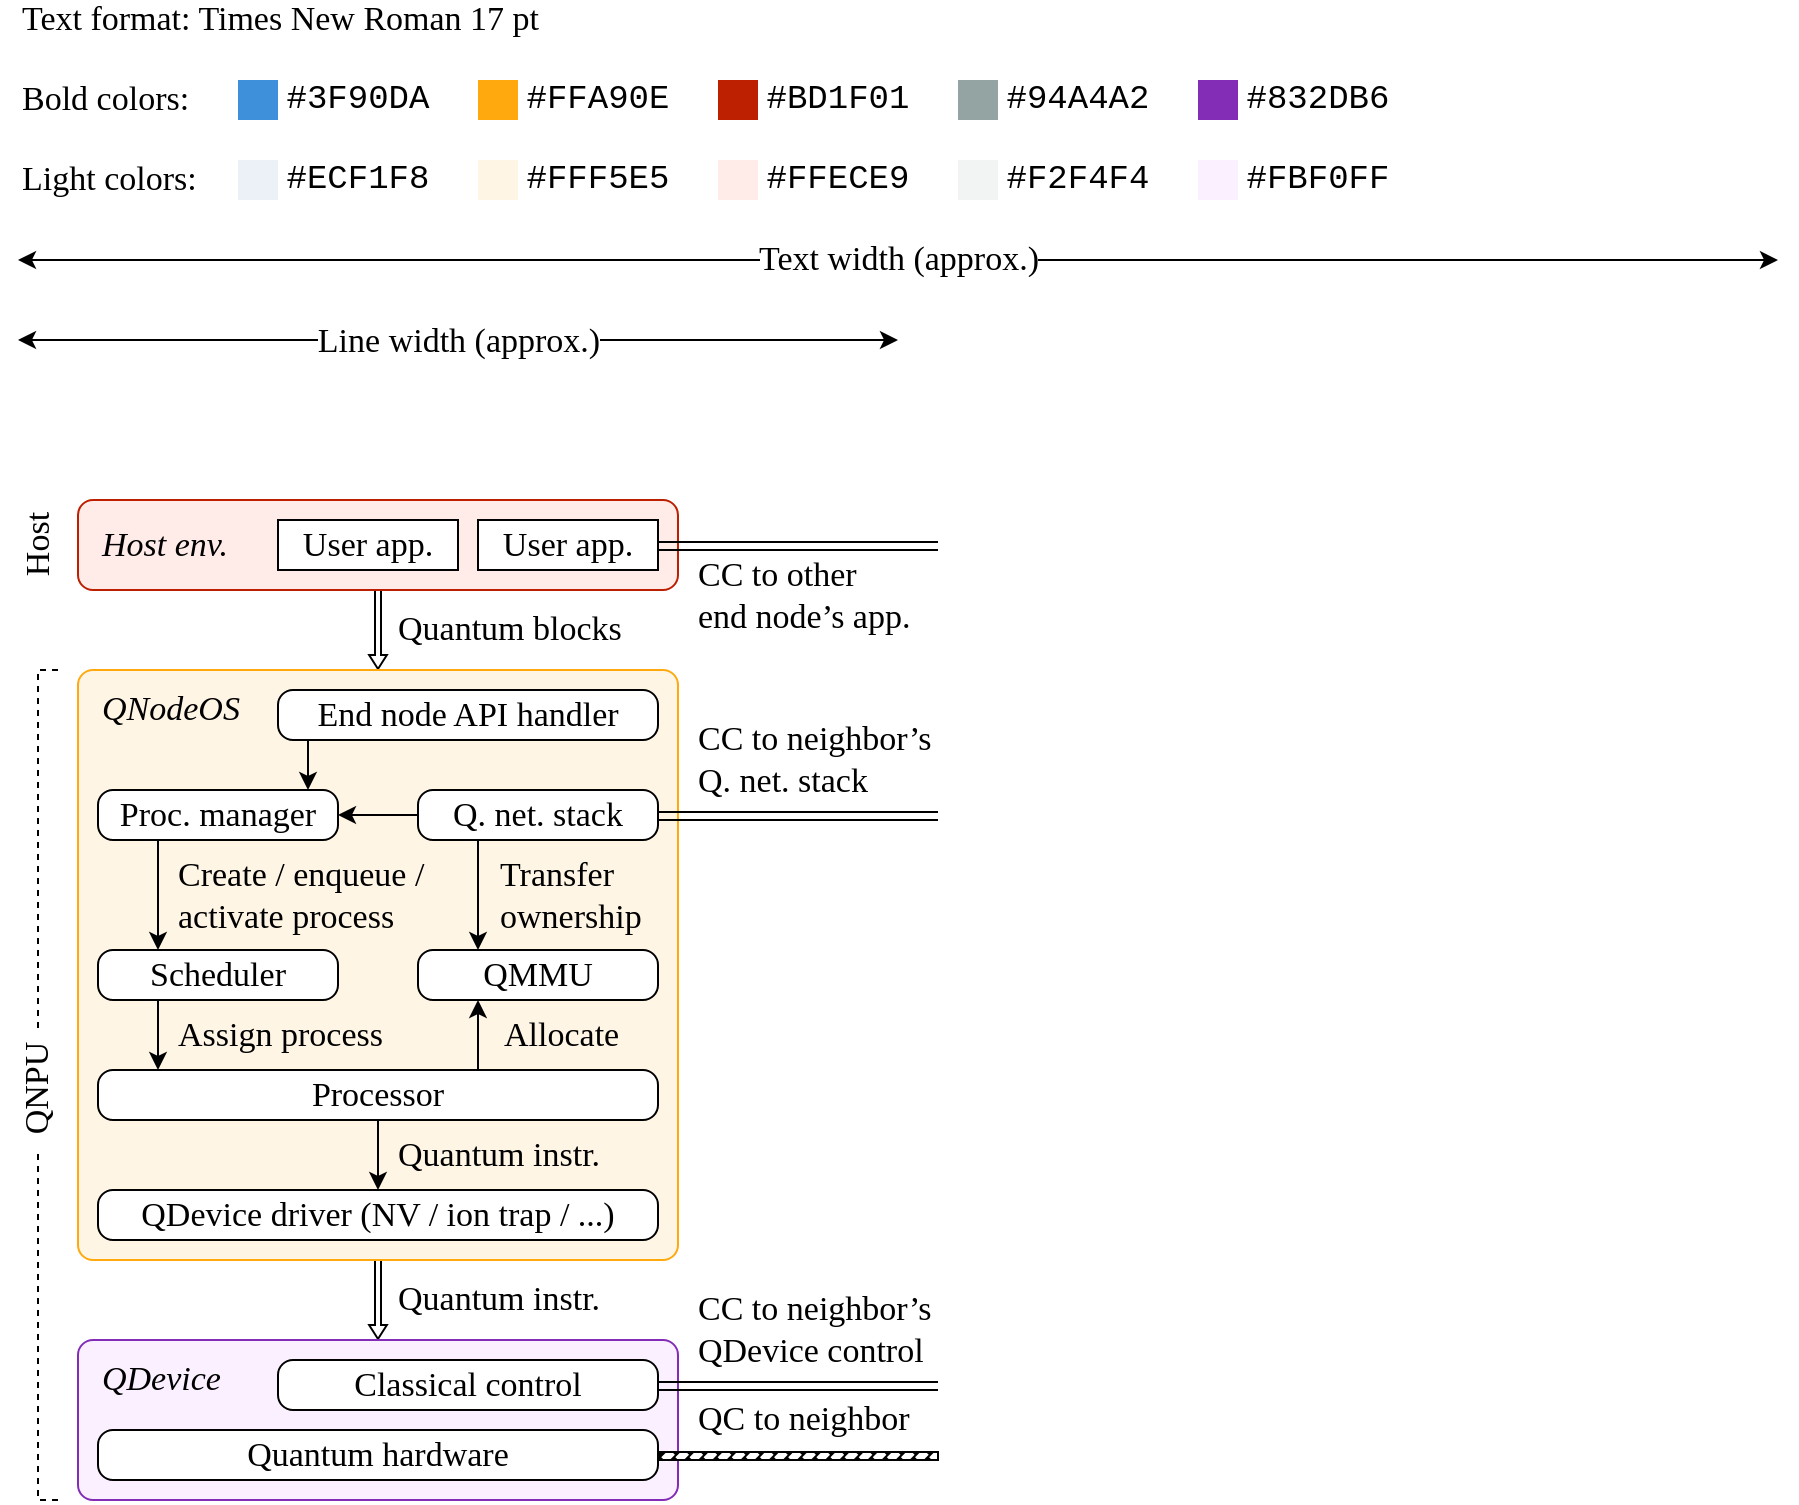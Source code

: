 <mxfile version="17.4.1" type="device"><diagram id="D1HtAhjjhCdzmTIrUNiw" name="Page-1"><mxGraphModel dx="474" dy="263" grid="1" gridSize="10" guides="1" tooltips="1" connect="1" arrows="1" fold="1" page="1" pageScale="1" pageWidth="1100" pageHeight="850" math="0" shadow="0"><root><mxCell id="0"/><mxCell id="1" parent="0"/><mxCell id="3X6UR7vebm-MhE1ssPxp-44" style="edgeStyle=orthogonalEdgeStyle;rounded=0;orthogonalLoop=1;jettySize=auto;html=1;entryX=0.5;entryY=0;entryDx=0;entryDy=0;shape=flexArrow;endWidth=4.88;endSize=2;width=3;startSize=5;" parent="1" edge="1"><mxGeometry relative="1" as="geometry"><mxPoint x="300" y="322" as="sourcePoint"/><mxPoint x="300" y="365" as="targetPoint"/></mxGeometry></mxCell><mxCell id="3X6UR7vebm-MhE1ssPxp-39" style="edgeStyle=orthogonalEdgeStyle;rounded=0;orthogonalLoop=1;jettySize=auto;html=1;entryX=0.5;entryY=0;entryDx=0;entryDy=0;shape=flexArrow;endWidth=4.88;endSize=2;width=3;startSize=5;" parent="1" edge="1"><mxGeometry relative="1" as="geometry"><mxPoint x="300" y="657" as="sourcePoint"/><mxPoint x="300" y="700" as="targetPoint"/></mxGeometry></mxCell><mxCell id="3X6UR7vebm-MhE1ssPxp-5" value="QNodeOS" style="rounded=1;whiteSpace=wrap;html=1;strokeWidth=1;fontFamily=Times New Roman;fontSize=17;align=left;verticalAlign=top;spacingRight=0;spacingLeft=12;spacingTop=5;spacing=0;absoluteArcSize=1;arcSize=15;fontStyle=2;shadow=0;sketch=0;strokeColor=#FFA90E;fillColor=#FFF5E5;" parent="1" vertex="1"><mxGeometry x="150" y="365" width="300" height="295" as="geometry"/></mxCell><mxCell id="HOQ9eJgj0v2eyHVtLmr2-1" value="" style="endArrow=classic;startArrow=classic;html=1;" parent="1" edge="1"><mxGeometry width="50" height="50" relative="1" as="geometry"><mxPoint x="120" y="160" as="sourcePoint"/><mxPoint x="1000" y="160" as="targetPoint"/></mxGeometry></mxCell><mxCell id="HOQ9eJgj0v2eyHVtLmr2-7" value="Text width (approx.)" style="edgeLabel;html=1;align=center;verticalAlign=middle;resizable=0;points=[];fontSize=17;fontFamily=Times New Roman;" parent="HOQ9eJgj0v2eyHVtLmr2-1" vertex="1" connectable="0"><mxGeometry x="0.509" relative="1" as="geometry"><mxPoint x="-224.17" as="offset"/></mxGeometry></mxCell><mxCell id="HOQ9eJgj0v2eyHVtLmr2-2" value="" style="endArrow=classic;startArrow=classic;html=1;" parent="1" edge="1"><mxGeometry width="50" height="50" relative="1" as="geometry"><mxPoint x="120" y="200" as="sourcePoint"/><mxPoint x="560" y="200" as="targetPoint"/></mxGeometry></mxCell><mxCell id="HOQ9eJgj0v2eyHVtLmr2-6" value="Line width (approx.)" style="edgeLabel;html=1;align=center;verticalAlign=middle;resizable=0;points=[];fontSize=17;fontFamily=Times New Roman;spacingLeft=0;" parent="HOQ9eJgj0v2eyHVtLmr2-2" vertex="1" connectable="0"><mxGeometry x="0.038" y="-1" relative="1" as="geometry"><mxPoint x="-8.33" as="offset"/></mxGeometry></mxCell><mxCell id="HOQ9eJgj0v2eyHVtLmr2-10" value="Text format: Times New Roman 17 pt" style="text;html=1;strokeColor=none;fillColor=none;align=left;verticalAlign=middle;whiteSpace=wrap;rounded=0;fontFamily=Times New Roman;fontSize=17;" parent="1" vertex="1"><mxGeometry x="120" y="30" width="280" height="20" as="geometry"/></mxCell><mxCell id="HOQ9eJgj0v2eyHVtLmr2-24" value="Bold colors:" style="text;html=1;strokeColor=none;fillColor=none;align=left;verticalAlign=middle;whiteSpace=wrap;rounded=0;fontFamily=Times New Roman;fontSize=17;" parent="1" vertex="1"><mxGeometry x="120" y="70" width="100" height="20" as="geometry"/></mxCell><mxCell id="HOQ9eJgj0v2eyHVtLmr2-25" value="" style="rounded=0;whiteSpace=wrap;html=1;fontFamily=Times New Roman;fontSize=17;align=center;strokeColor=none;fillColor=#3f90da;" parent="1" vertex="1"><mxGeometry x="230" y="70" width="20" height="20" as="geometry"/></mxCell><mxCell id="HOQ9eJgj0v2eyHVtLmr2-26" value="" style="rounded=0;whiteSpace=wrap;html=1;fontFamily=Times New Roman;fontSize=17;align=center;strokeColor=none;fillColor=#ffa90e;" parent="1" vertex="1"><mxGeometry x="350" y="70" width="20" height="20" as="geometry"/></mxCell><mxCell id="HOQ9eJgj0v2eyHVtLmr2-27" value="" style="rounded=0;whiteSpace=wrap;html=1;fontFamily=Times New Roman;fontSize=17;align=center;strokeColor=none;fillColor=#bd1f01;" parent="1" vertex="1"><mxGeometry x="470" y="70" width="20" height="20" as="geometry"/></mxCell><mxCell id="HOQ9eJgj0v2eyHVtLmr2-28" value="" style="rounded=0;whiteSpace=wrap;html=1;fontFamily=Times New Roman;fontSize=17;align=center;strokeColor=none;fillColor=#94A4A2;" parent="1" vertex="1"><mxGeometry x="590" y="70" width="20" height="20" as="geometry"/></mxCell><mxCell id="HOQ9eJgj0v2eyHVtLmr2-29" value="&lt;span style=&quot;text-align: left&quot;&gt;#94A4A2&lt;/span&gt;" style="text;html=1;strokeColor=none;fillColor=none;align=center;verticalAlign=middle;whiteSpace=wrap;rounded=0;fontFamily=Courier New;fontSize=17;" parent="1" vertex="1"><mxGeometry x="610" y="70" width="80" height="20" as="geometry"/></mxCell><mxCell id="HOQ9eJgj0v2eyHVtLmr2-30" value="&lt;span style=&quot;text-align: left&quot;&gt;#BD1F01&lt;/span&gt;" style="text;html=1;strokeColor=none;fillColor=none;align=center;verticalAlign=middle;whiteSpace=wrap;rounded=0;fontFamily=Courier New;fontSize=17;" parent="1" vertex="1"><mxGeometry x="490" y="70" width="80" height="20" as="geometry"/></mxCell><mxCell id="HOQ9eJgj0v2eyHVtLmr2-31" value="&lt;span style=&quot;text-align: left&quot;&gt;#FFA90E&lt;/span&gt;" style="text;html=1;strokeColor=none;fillColor=none;align=center;verticalAlign=middle;whiteSpace=wrap;rounded=0;fontFamily=Courier New;fontSize=17;" parent="1" vertex="1"><mxGeometry x="370" y="70" width="80" height="20" as="geometry"/></mxCell><mxCell id="HOQ9eJgj0v2eyHVtLmr2-32" value="&lt;span style=&quot;text-align: left&quot;&gt;#3F90DA&lt;/span&gt;" style="text;html=1;strokeColor=none;fillColor=none;align=center;verticalAlign=middle;whiteSpace=wrap;rounded=0;fontFamily=Courier New;fontSize=17;" parent="1" vertex="1"><mxGeometry x="250" y="70" width="80" height="20" as="geometry"/></mxCell><mxCell id="HOQ9eJgj0v2eyHVtLmr2-33" value="Light colors:" style="text;html=1;strokeColor=none;fillColor=none;align=left;verticalAlign=middle;whiteSpace=wrap;rounded=0;fontFamily=Times New Roman;fontSize=17;" parent="1" vertex="1"><mxGeometry x="120" y="110" width="100" height="20" as="geometry"/></mxCell><mxCell id="HOQ9eJgj0v2eyHVtLmr2-34" value="" style="rounded=0;whiteSpace=wrap;html=1;fontFamily=Times New Roman;fontSize=17;align=center;strokeColor=none;fillColor=#ecf1f8;" parent="1" vertex="1"><mxGeometry x="230" y="110" width="20" height="20" as="geometry"/></mxCell><mxCell id="HOQ9eJgj0v2eyHVtLmr2-35" value="" style="rounded=0;whiteSpace=wrap;html=1;fontFamily=Times New Roman;fontSize=17;align=center;strokeColor=none;fillColor=#fff5e5;" parent="1" vertex="1"><mxGeometry x="350" y="110" width="20" height="20" as="geometry"/></mxCell><mxCell id="HOQ9eJgj0v2eyHVtLmr2-36" value="" style="rounded=0;whiteSpace=wrap;html=1;fontFamily=Times New Roman;fontSize=17;align=center;strokeColor=none;fillColor=#ffece9;" parent="1" vertex="1"><mxGeometry x="470" y="110" width="20" height="20" as="geometry"/></mxCell><mxCell id="HOQ9eJgj0v2eyHVtLmr2-37" value="" style="rounded=0;whiteSpace=wrap;html=1;fontFamily=Times New Roman;fontSize=17;align=center;strokeColor=none;fillColor=#F2F4F4;" parent="1" vertex="1"><mxGeometry x="590" y="110" width="20" height="20" as="geometry"/></mxCell><mxCell id="HOQ9eJgj0v2eyHVtLmr2-38" value="&lt;span style=&quot;text-align: left&quot;&gt;#&lt;/span&gt;F2F4F4" style="text;html=1;strokeColor=none;fillColor=none;align=center;verticalAlign=middle;whiteSpace=wrap;rounded=0;fontFamily=Courier New;fontSize=17;" parent="1" vertex="1"><mxGeometry x="610" y="110" width="80" height="20" as="geometry"/></mxCell><mxCell id="HOQ9eJgj0v2eyHVtLmr2-39" value="&lt;span style=&quot;text-align: left&quot;&gt;#&lt;/span&gt;FFECE9" style="text;html=1;strokeColor=none;fillColor=none;align=center;verticalAlign=middle;whiteSpace=wrap;rounded=0;fontFamily=Courier New;fontSize=17;" parent="1" vertex="1"><mxGeometry x="490" y="110" width="80" height="20" as="geometry"/></mxCell><mxCell id="HOQ9eJgj0v2eyHVtLmr2-40" value="&lt;span style=&quot;text-align: left&quot;&gt;#&lt;/span&gt;FFF5E5" style="text;html=1;strokeColor=none;fillColor=none;align=center;verticalAlign=middle;whiteSpace=wrap;rounded=0;fontFamily=Courier New;fontSize=17;" parent="1" vertex="1"><mxGeometry x="370" y="110" width="80" height="20" as="geometry"/></mxCell><mxCell id="HOQ9eJgj0v2eyHVtLmr2-41" value="&lt;span style=&quot;text-align: left&quot;&gt;#&lt;/span&gt;ECF1F8" style="text;html=1;strokeColor=none;fillColor=none;align=center;verticalAlign=middle;whiteSpace=wrap;rounded=0;fontFamily=Courier New;fontSize=17;" parent="1" vertex="1"><mxGeometry x="250" y="110" width="80" height="20" as="geometry"/></mxCell><mxCell id="PxhoU1N86w6rkpq-SPUx-25" value="" style="rounded=0;whiteSpace=wrap;html=1;fontFamily=Times New Roman;fontSize=17;align=center;strokeColor=none;fillColor=#832DB6;" parent="1" vertex="1"><mxGeometry x="710" y="70" width="20" height="20" as="geometry"/></mxCell><mxCell id="PxhoU1N86w6rkpq-SPUx-26" value="&lt;span style=&quot;text-align: left&quot;&gt;#&lt;/span&gt;832DB6" style="text;html=1;strokeColor=none;fillColor=none;align=center;verticalAlign=middle;whiteSpace=wrap;rounded=0;fontFamily=Courier New;fontSize=17;" parent="1" vertex="1"><mxGeometry x="730" y="70" width="80" height="20" as="geometry"/></mxCell><mxCell id="PxhoU1N86w6rkpq-SPUx-27" value="" style="rounded=0;whiteSpace=wrap;html=1;fontFamily=Times New Roman;fontSize=17;align=center;strokeColor=none;fillColor=#FBF0FF;" parent="1" vertex="1"><mxGeometry x="710" y="110" width="20" height="20" as="geometry"/></mxCell><mxCell id="PxhoU1N86w6rkpq-SPUx-28" value="&lt;span style=&quot;text-align: left&quot;&gt;#&lt;/span&gt;FBF0FF" style="text;html=1;strokeColor=none;fillColor=none;align=center;verticalAlign=middle;whiteSpace=wrap;rounded=0;fontFamily=Courier New;fontSize=17;" parent="1" vertex="1"><mxGeometry x="730" y="110" width="80" height="20" as="geometry"/></mxCell><mxCell id="3X6UR7vebm-MhE1ssPxp-1" value="Host env." style="rounded=1;whiteSpace=wrap;html=1;strokeWidth=1;fontFamily=Times New Roman;fontSize=17;align=left;verticalAlign=middle;spacingRight=0;spacingLeft=12;spacingTop=0;spacing=0;absoluteArcSize=1;arcSize=15;fontStyle=2;shadow=0;sketch=0;fillColor=#FFECE9;strokeColor=#BD1F01;" parent="1" vertex="1"><mxGeometry x="150" y="280" width="300" height="45" as="geometry"/></mxCell><mxCell id="3X6UR7vebm-MhE1ssPxp-2" value="User app." style="rounded=0;whiteSpace=wrap;html=1;strokeWidth=1;fontFamily=Times New Roman;fontSize=17;align=center;spacing=0;" parent="1" vertex="1"><mxGeometry x="250" y="290" width="90" height="25" as="geometry"/></mxCell><mxCell id="3X6UR7vebm-MhE1ssPxp-3" value="User app." style="rounded=0;whiteSpace=wrap;html=1;strokeWidth=1;fontFamily=Times New Roman;fontSize=17;align=center;spacing=0;" parent="1" vertex="1"><mxGeometry x="350" y="290" width="90" height="25" as="geometry"/></mxCell><mxCell id="3X6UR7vebm-MhE1ssPxp-6" value="End node API handler" style="rounded=1;whiteSpace=wrap;html=1;strokeWidth=1;fontFamily=Times New Roman;fontSize=17;align=center;verticalAlign=middle;spacing=0;absoluteArcSize=1;arcSize=15;" parent="1" vertex="1"><mxGeometry x="250" y="375" width="190" height="25" as="geometry"/></mxCell><mxCell id="3X6UR7vebm-MhE1ssPxp-7" value="Scheduler" style="rounded=1;whiteSpace=wrap;html=1;strokeWidth=1;fontFamily=Times New Roman;fontSize=17;align=center;verticalAlign=middle;spacing=0;absoluteArcSize=1;arcSize=15;" parent="1" vertex="1"><mxGeometry x="160" y="505" width="120" height="25" as="geometry"/></mxCell><mxCell id="3X6UR7vebm-MhE1ssPxp-8" value="Processor" style="rounded=1;whiteSpace=wrap;html=1;strokeWidth=1;fontFamily=Times New Roman;fontSize=17;align=center;verticalAlign=middle;spacing=0;absoluteArcSize=1;arcSize=15;" parent="1" vertex="1"><mxGeometry x="160" y="565" width="280" height="25" as="geometry"/></mxCell><mxCell id="3X6UR7vebm-MhE1ssPxp-9" value="Proc. manager" style="rounded=1;whiteSpace=wrap;html=1;strokeWidth=1;fontFamily=Times New Roman;fontSize=17;align=center;verticalAlign=middle;spacing=0;absoluteArcSize=1;arcSize=15;" parent="1" vertex="1"><mxGeometry x="160" y="425" width="120" height="25" as="geometry"/></mxCell><mxCell id="3X6UR7vebm-MhE1ssPxp-14" style="edgeStyle=orthogonalEdgeStyle;rounded=0;orthogonalLoop=1;jettySize=auto;html=1;exitX=0;exitY=0.5;exitDx=0;exitDy=0;entryX=1;entryY=0.5;entryDx=0;entryDy=0;" parent="1" source="3X6UR7vebm-MhE1ssPxp-10" target="3X6UR7vebm-MhE1ssPxp-9" edge="1"><mxGeometry relative="1" as="geometry"/></mxCell><mxCell id="3X6UR7vebm-MhE1ssPxp-10" value="Q. net. stack" style="rounded=1;whiteSpace=wrap;html=1;strokeWidth=1;fontFamily=Times New Roman;fontSize=17;align=center;verticalAlign=middle;spacing=0;absoluteArcSize=1;arcSize=15;" parent="1" vertex="1"><mxGeometry x="320" y="425" width="120" height="25" as="geometry"/></mxCell><mxCell id="3X6UR7vebm-MhE1ssPxp-11" value="QMMU" style="rounded=1;whiteSpace=wrap;html=1;strokeWidth=1;fontFamily=Times New Roman;fontSize=17;align=center;verticalAlign=middle;spacing=0;absoluteArcSize=1;arcSize=15;" parent="1" vertex="1"><mxGeometry x="320" y="505" width="120" height="25" as="geometry"/></mxCell><mxCell id="3X6UR7vebm-MhE1ssPxp-12" value="QDevice driver (NV / ion trap / ...)" style="rounded=1;whiteSpace=wrap;html=1;strokeWidth=1;fontFamily=Times New Roman;fontSize=17;align=center;verticalAlign=middle;spacing=0;absoluteArcSize=1;arcSize=15;" parent="1" vertex="1"><mxGeometry x="160" y="625" width="280" height="25" as="geometry"/></mxCell><mxCell id="3X6UR7vebm-MhE1ssPxp-17" style="edgeStyle=orthogonalEdgeStyle;rounded=0;orthogonalLoop=1;jettySize=auto;html=1;entryX=0.5;entryY=0;entryDx=0;entryDy=0;" parent="1" edge="1"><mxGeometry relative="1" as="geometry"><mxPoint x="190" y="530" as="sourcePoint"/><mxPoint x="190.0" y="565" as="targetPoint"/></mxGeometry></mxCell><mxCell id="3X6UR7vebm-MhE1ssPxp-22" value="Assign process" style="text;html=1;strokeColor=none;fillColor=none;align=left;verticalAlign=middle;whiteSpace=wrap;rounded=0;fontFamily=Times New Roman;fontSize=17;spacing=0;" parent="1" vertex="1"><mxGeometry x="200" y="530" width="110" height="35" as="geometry"/></mxCell><mxCell id="3X6UR7vebm-MhE1ssPxp-23" style="edgeStyle=orthogonalEdgeStyle;rounded=0;orthogonalLoop=1;jettySize=auto;html=1;entryX=0.5;entryY=0;entryDx=0;entryDy=0;" parent="1" edge="1"><mxGeometry relative="1" as="geometry"><mxPoint x="190" y="450" as="sourcePoint"/><mxPoint x="190" y="505" as="targetPoint"/></mxGeometry></mxCell><mxCell id="3X6UR7vebm-MhE1ssPxp-24" value="Create / enqueue / activate process" style="text;html=1;strokeColor=none;fillColor=none;align=left;verticalAlign=middle;whiteSpace=wrap;rounded=0;fontFamily=Times New Roman;fontSize=17;spacing=0;" parent="1" vertex="1"><mxGeometry x="200" y="450" width="130" height="55" as="geometry"/></mxCell><mxCell id="3X6UR7vebm-MhE1ssPxp-27" style="edgeStyle=orthogonalEdgeStyle;rounded=0;orthogonalLoop=1;jettySize=auto;html=1;entryX=0.5;entryY=0;entryDx=0;entryDy=0;" parent="1" edge="1"><mxGeometry relative="1" as="geometry"><mxPoint x="265" y="400" as="sourcePoint"/><mxPoint x="265" y="425" as="targetPoint"/></mxGeometry></mxCell><mxCell id="3X6UR7vebm-MhE1ssPxp-29" style="edgeStyle=orthogonalEdgeStyle;rounded=0;orthogonalLoop=1;jettySize=auto;html=1;entryX=0.5;entryY=0;entryDx=0;entryDy=0;" parent="1" edge="1"><mxGeometry relative="1" as="geometry"><mxPoint x="350" y="565" as="sourcePoint"/><mxPoint x="350" y="530" as="targetPoint"/></mxGeometry></mxCell><mxCell id="3X6UR7vebm-MhE1ssPxp-30" value="Allocate" style="text;html=1;strokeColor=none;fillColor=none;align=left;verticalAlign=middle;whiteSpace=wrap;rounded=0;fontFamily=Times New Roman;fontSize=17;spacing=0;" parent="1" vertex="1"><mxGeometry x="362.5" y="530" width="67.5" height="35" as="geometry"/></mxCell><mxCell id="3X6UR7vebm-MhE1ssPxp-31" style="edgeStyle=orthogonalEdgeStyle;rounded=0;orthogonalLoop=1;jettySize=auto;html=1;entryX=0.5;entryY=0;entryDx=0;entryDy=0;" parent="1" edge="1"><mxGeometry relative="1" as="geometry"><mxPoint x="350" y="450" as="sourcePoint"/><mxPoint x="350" y="505" as="targetPoint"/></mxGeometry></mxCell><mxCell id="3X6UR7vebm-MhE1ssPxp-32" value="Transfer ownership" style="text;html=1;strokeColor=none;fillColor=none;align=left;verticalAlign=middle;whiteSpace=wrap;rounded=0;fontFamily=Times New Roman;fontSize=17;spacing=0;" parent="1" vertex="1"><mxGeometry x="360.5" y="450" width="79.5" height="55" as="geometry"/></mxCell><mxCell id="3X6UR7vebm-MhE1ssPxp-35" style="edgeStyle=orthogonalEdgeStyle;rounded=0;orthogonalLoop=1;jettySize=auto;html=1;entryX=0.5;entryY=0;entryDx=0;entryDy=0;" parent="1" edge="1"><mxGeometry relative="1" as="geometry"><mxPoint x="300" y="590" as="sourcePoint"/><mxPoint x="300" y="625" as="targetPoint"/></mxGeometry></mxCell><mxCell id="3X6UR7vebm-MhE1ssPxp-36" value="Quantum instr." style="text;html=1;strokeColor=none;fillColor=none;align=left;verticalAlign=middle;whiteSpace=wrap;rounded=0;fontFamily=Times New Roman;fontSize=17;spacing=0;" parent="1" vertex="1"><mxGeometry x="310" y="590" width="125" height="35" as="geometry"/></mxCell><mxCell id="3X6UR7vebm-MhE1ssPxp-38" value="QDevice" style="rounded=1;whiteSpace=wrap;html=1;strokeWidth=1;fontFamily=Times New Roman;fontSize=17;align=left;verticalAlign=top;spacingRight=0;spacingLeft=12;spacingTop=5;spacing=0;absoluteArcSize=1;arcSize=15;fontStyle=2;shadow=0;sketch=0;strokeColor=#832DB6;fillColor=#FBF0FF;horizontal=1;" parent="1" vertex="1"><mxGeometry x="150" y="700" width="300" height="80" as="geometry"/></mxCell><mxCell id="3X6UR7vebm-MhE1ssPxp-40" value="Quantum instr." style="text;html=1;strokeColor=none;fillColor=none;align=left;verticalAlign=middle;whiteSpace=wrap;rounded=0;fontFamily=Times New Roman;fontSize=17;spacing=0;" parent="1" vertex="1"><mxGeometry x="310" y="660" width="125" height="40" as="geometry"/></mxCell><mxCell id="3X6UR7vebm-MhE1ssPxp-41" value="" style="endArrow=none;html=1;rounded=0;dashed=1;" parent="1" edge="1"><mxGeometry width="50" height="50" relative="1" as="geometry"><mxPoint x="140" y="780" as="sourcePoint"/><mxPoint x="140" y="365" as="targetPoint"/><Array as="points"><mxPoint x="130" y="780"/><mxPoint x="130" y="365"/></Array></mxGeometry></mxCell><mxCell id="3X6UR7vebm-MhE1ssPxp-42" value="QNPU" style="rounded=0;whiteSpace=wrap;html=1;strokeWidth=1;fontFamily=Times New Roman;fontSize=17;align=center;spacing=0;horizontal=0;strokeColor=none;" parent="1" vertex="1"><mxGeometry x="120" y="544" width="20" height="60" as="geometry"/></mxCell><mxCell id="3X6UR7vebm-MhE1ssPxp-43" value="Host" style="rounded=0;whiteSpace=wrap;html=1;strokeWidth=1;fontFamily=Times New Roman;fontSize=17;align=center;spacing=0;horizontal=0;strokeColor=none;" parent="1" vertex="1"><mxGeometry x="120" y="280" width="20" height="45" as="geometry"/></mxCell><mxCell id="3X6UR7vebm-MhE1ssPxp-45" value="Quantum blocks" style="text;html=1;strokeColor=none;fillColor=none;align=left;verticalAlign=middle;whiteSpace=wrap;rounded=0;fontFamily=Times New Roman;fontSize=17;spacing=0;" parent="1" vertex="1"><mxGeometry x="310" y="325" width="125" height="40" as="geometry"/></mxCell><mxCell id="3X6UR7vebm-MhE1ssPxp-46" value="" style="endArrow=none;html=1;shape=link;" parent="1" edge="1"><mxGeometry width="50" height="50" relative="1" as="geometry"><mxPoint x="440" y="438" as="sourcePoint"/><mxPoint x="580" y="438" as="targetPoint"/></mxGeometry></mxCell><mxCell id="3X6UR7vebm-MhE1ssPxp-47" value="CC to neighbor’s&lt;br&gt;Q. net. stack" style="text;html=1;strokeColor=none;fillColor=none;align=left;verticalAlign=middle;whiteSpace=wrap;rounded=0;fontFamily=Times New Roman;fontSize=17;spacing=0;" parent="1" vertex="1"><mxGeometry x="460" y="390" width="120" height="40" as="geometry"/></mxCell><mxCell id="3X6UR7vebm-MhE1ssPxp-48" value="" style="endArrow=none;html=1;shape=link;" parent="1" edge="1"><mxGeometry width="50" height="50" relative="1" as="geometry"><mxPoint x="440" y="303" as="sourcePoint"/><mxPoint x="580" y="303" as="targetPoint"/></mxGeometry></mxCell><mxCell id="3X6UR7vebm-MhE1ssPxp-49" value="CC to other&lt;br&gt;end node’s app." style="text;html=1;strokeColor=none;fillColor=none;align=left;verticalAlign=middle;whiteSpace=wrap;rounded=0;fontFamily=Times New Roman;fontSize=17;spacing=0;" parent="1" vertex="1"><mxGeometry x="460" y="308" width="120" height="40" as="geometry"/></mxCell><mxCell id="3X6UR7vebm-MhE1ssPxp-52" value="" style="endArrow=none;html=1;shape=link;" parent="1" edge="1"><mxGeometry width="50" height="50" relative="1" as="geometry"><mxPoint x="440" y="723" as="sourcePoint"/><mxPoint x="580" y="723" as="targetPoint"/></mxGeometry></mxCell><mxCell id="3X6UR7vebm-MhE1ssPxp-53" value="CC to neighbor’s&lt;br&gt;QDevice control" style="text;html=1;strokeColor=none;fillColor=none;align=left;verticalAlign=middle;whiteSpace=wrap;rounded=0;fontFamily=Times New Roman;fontSize=17;spacing=0;" parent="1" vertex="1"><mxGeometry x="460" y="675" width="120" height="40" as="geometry"/></mxCell><mxCell id="3X6UR7vebm-MhE1ssPxp-55" value="QC to neighbor" style="text;html=1;strokeColor=none;fillColor=none;align=left;verticalAlign=middle;whiteSpace=wrap;rounded=0;fontFamily=Times New Roman;fontSize=17;spacing=0;" parent="1" vertex="1"><mxGeometry x="460" y="728" width="120" height="23" as="geometry"/></mxCell><mxCell id="3X6UR7vebm-MhE1ssPxp-56" value="Classical control" style="rounded=1;whiteSpace=wrap;html=1;strokeWidth=1;fontFamily=Times New Roman;fontSize=17;align=center;verticalAlign=middle;spacing=0;absoluteArcSize=1;arcSize=15;" parent="1" vertex="1"><mxGeometry x="250" y="710" width="190" height="25" as="geometry"/></mxCell><mxCell id="3X6UR7vebm-MhE1ssPxp-57" value="Quantum hardware" style="rounded=1;whiteSpace=wrap;html=1;strokeWidth=1;fontFamily=Times New Roman;fontSize=17;align=center;verticalAlign=middle;spacing=0;absoluteArcSize=1;arcSize=15;" parent="1" vertex="1"><mxGeometry x="160" y="745" width="280" height="25" as="geometry"/></mxCell><mxCell id="lN9cAKNCXXmxGM82LNwv-2" value="" style="verticalLabelPosition=bottom;verticalAlign=top;html=1;shape=mxgraph.basic.patternFillRect;fillStyle=diag;step=5;fillStrokeWidth=4;fillStrokeColor=#FFFFFF;shadow=0;glass=0;sketch=0;fillWeight=1;hachureGap=-1;jiggle=0;sketchStyle=rough;fontFamily=Times New Roman;fontSize=17;strokeWidth=1;fillColor=#000000;" vertex="1" parent="1"><mxGeometry x="440" y="756" width="140" height="4" as="geometry"/></mxCell></root></mxGraphModel></diagram></mxfile>